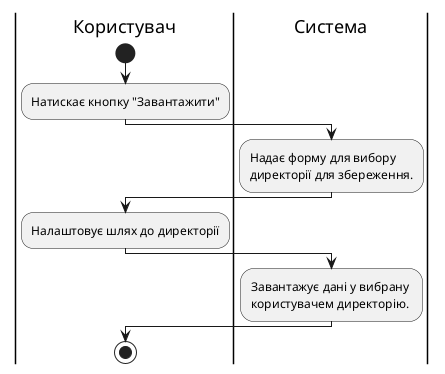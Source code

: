 @startuml
    |Користувач|
    start
    :Натискає кнопку "Завантажити";
    |Система|
    :Надає форму для вибору \nдиректорії для збереження.;
    |Користувач|
    :Налаштовує шлях до директорії;
    |Система|
    :Завантажує дані у вибрану \nкористувачем директорію.;
        |Користувач|
    stop;
@enduml
